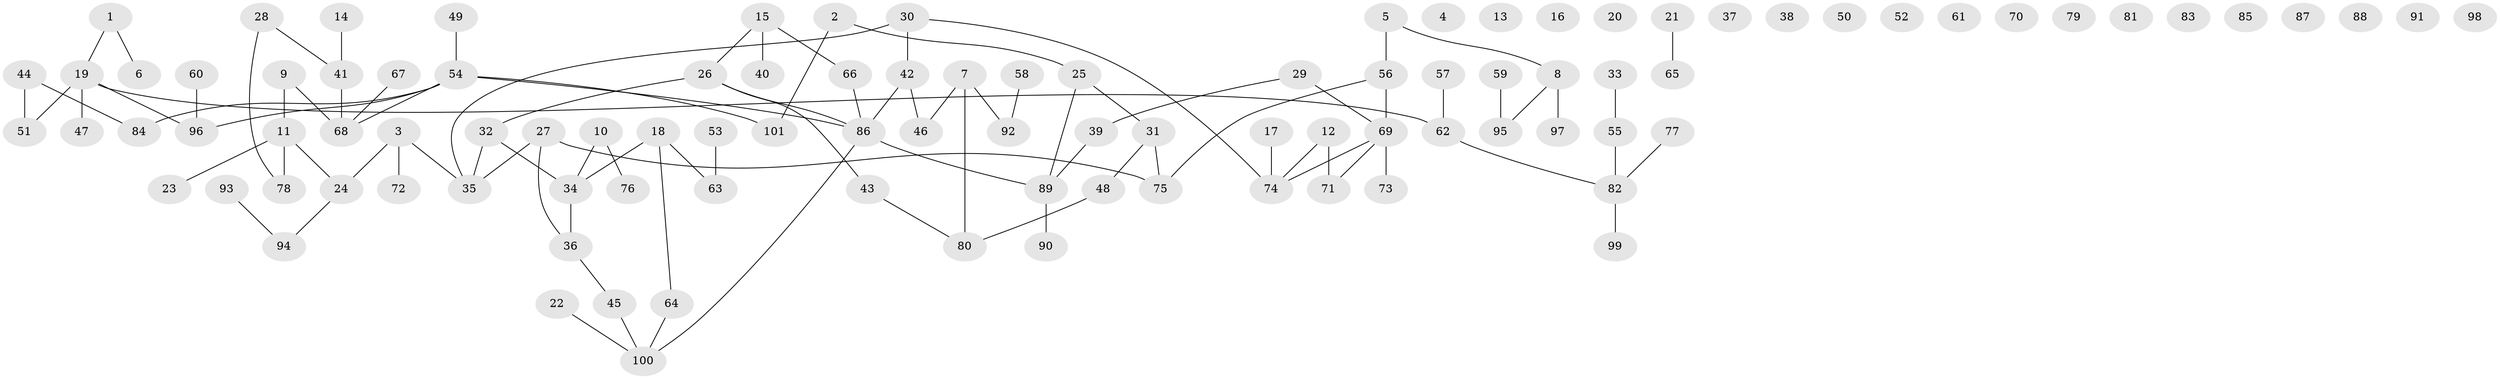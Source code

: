 // Generated by graph-tools (version 1.1) at 2025/13/03/09/25 04:13:12]
// undirected, 101 vertices, 96 edges
graph export_dot {
graph [start="1"]
  node [color=gray90,style=filled];
  1;
  2;
  3;
  4;
  5;
  6;
  7;
  8;
  9;
  10;
  11;
  12;
  13;
  14;
  15;
  16;
  17;
  18;
  19;
  20;
  21;
  22;
  23;
  24;
  25;
  26;
  27;
  28;
  29;
  30;
  31;
  32;
  33;
  34;
  35;
  36;
  37;
  38;
  39;
  40;
  41;
  42;
  43;
  44;
  45;
  46;
  47;
  48;
  49;
  50;
  51;
  52;
  53;
  54;
  55;
  56;
  57;
  58;
  59;
  60;
  61;
  62;
  63;
  64;
  65;
  66;
  67;
  68;
  69;
  70;
  71;
  72;
  73;
  74;
  75;
  76;
  77;
  78;
  79;
  80;
  81;
  82;
  83;
  84;
  85;
  86;
  87;
  88;
  89;
  90;
  91;
  92;
  93;
  94;
  95;
  96;
  97;
  98;
  99;
  100;
  101;
  1 -- 6;
  1 -- 19;
  2 -- 25;
  2 -- 101;
  3 -- 24;
  3 -- 35;
  3 -- 72;
  5 -- 8;
  5 -- 56;
  7 -- 46;
  7 -- 80;
  7 -- 92;
  8 -- 95;
  8 -- 97;
  9 -- 11;
  9 -- 68;
  10 -- 34;
  10 -- 76;
  11 -- 23;
  11 -- 24;
  11 -- 78;
  12 -- 71;
  12 -- 74;
  14 -- 41;
  15 -- 26;
  15 -- 40;
  15 -- 66;
  17 -- 74;
  18 -- 34;
  18 -- 63;
  18 -- 64;
  19 -- 47;
  19 -- 51;
  19 -- 62;
  19 -- 96;
  21 -- 65;
  22 -- 100;
  24 -- 94;
  25 -- 31;
  25 -- 89;
  26 -- 32;
  26 -- 43;
  26 -- 86;
  27 -- 35;
  27 -- 36;
  27 -- 75;
  28 -- 41;
  28 -- 78;
  29 -- 39;
  29 -- 69;
  30 -- 35;
  30 -- 42;
  30 -- 74;
  31 -- 48;
  31 -- 75;
  32 -- 34;
  32 -- 35;
  33 -- 55;
  34 -- 36;
  36 -- 45;
  39 -- 89;
  41 -- 68;
  42 -- 46;
  42 -- 86;
  43 -- 80;
  44 -- 51;
  44 -- 84;
  45 -- 100;
  48 -- 80;
  49 -- 54;
  53 -- 63;
  54 -- 68;
  54 -- 84;
  54 -- 86;
  54 -- 96;
  54 -- 101;
  55 -- 82;
  56 -- 69;
  56 -- 75;
  57 -- 62;
  58 -- 92;
  59 -- 95;
  60 -- 96;
  62 -- 82;
  64 -- 100;
  66 -- 86;
  67 -- 68;
  69 -- 71;
  69 -- 73;
  69 -- 74;
  77 -- 82;
  82 -- 99;
  86 -- 89;
  86 -- 100;
  89 -- 90;
  93 -- 94;
}
